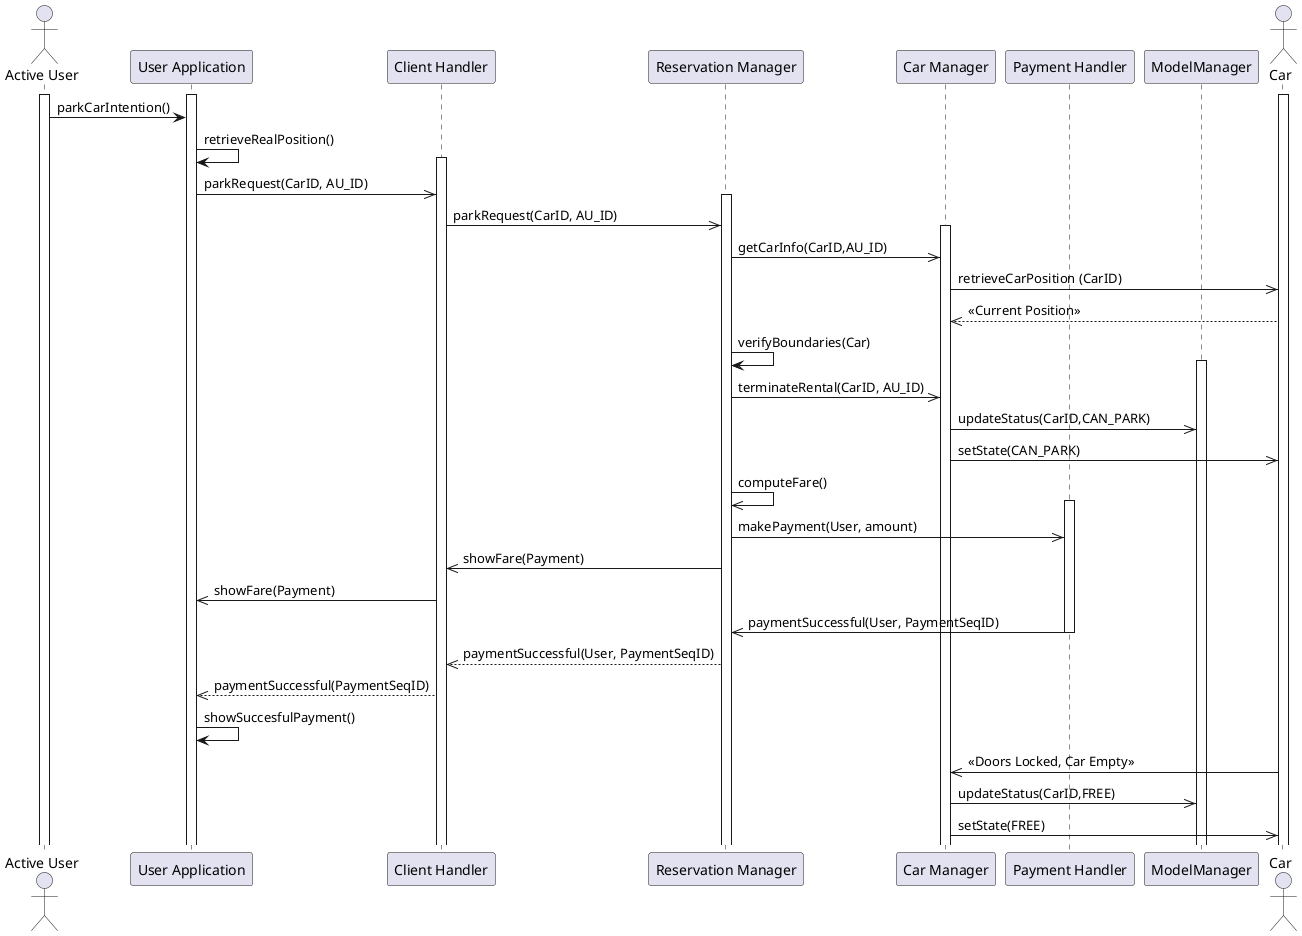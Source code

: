 @startuml
actor "Active User" as AU
participant "User Application" as UApp
participant "Client Handler" as CH
participant "Reservation Manager" as RM
participant "Car Manager" as CM
participant "Payment Handler" as PH
participant "ModelManager" as MM



actor "Car"
activate Car
activate AU
activate UApp
AU -> UApp : parkCarIntention()
UApp -> UApp : retrieveRealPosition()
'-> client side check to be in safe zone'
activate CH
UApp ->> CH : parkRequest(CarID, AU_ID)
activate RM
CH ->> RM :  parkRequest(CarID, AU_ID)
activate CM
RM ->> CM : getCarInfo(CarID,AU_ID)
CM ->> Car : retrieveCarPosition (CarID)
CM <<-- Car : <<Current Position>>
'RM <<-- CM : carStatus(Car) 'Seems to be useless'
'Server side check of car position'
RM -> RM : verifyBoundaries(Car)
activate MM
RM ->> CM : terminateRental(CarID, AU_ID)
CM ->> MM : updateStatus(CarID,CAN_PARK)
CM ->> Car : setState(CAN_PARK)
RM ->> RM : computeFare()
activate PH
RM ->> PH : makePayment(User, amount)
CH <<- RM : showFare(Payment)
UApp <<- CH :showFare(Payment)

RM <<- PH : paymentSuccessful(User, PaymentSeqID)
deactivate PH
CH <<-- RM :  paymentSuccessful(User, PaymentSeqID)
UApp <<-- CH : paymentSuccessful(PaymentSeqID)
UApp -> UApp : showSuccesfulPayment()
'The customer will terminate the rental on the app and then get off so the car
'is freed after "some" time
CM <<- Car : <<Doors Locked, Car Empty>>
CM ->> MM : updateStatus(CarID,FREE)
CM ->> Car : setState(FREE)

deactivate PH
@enduml
